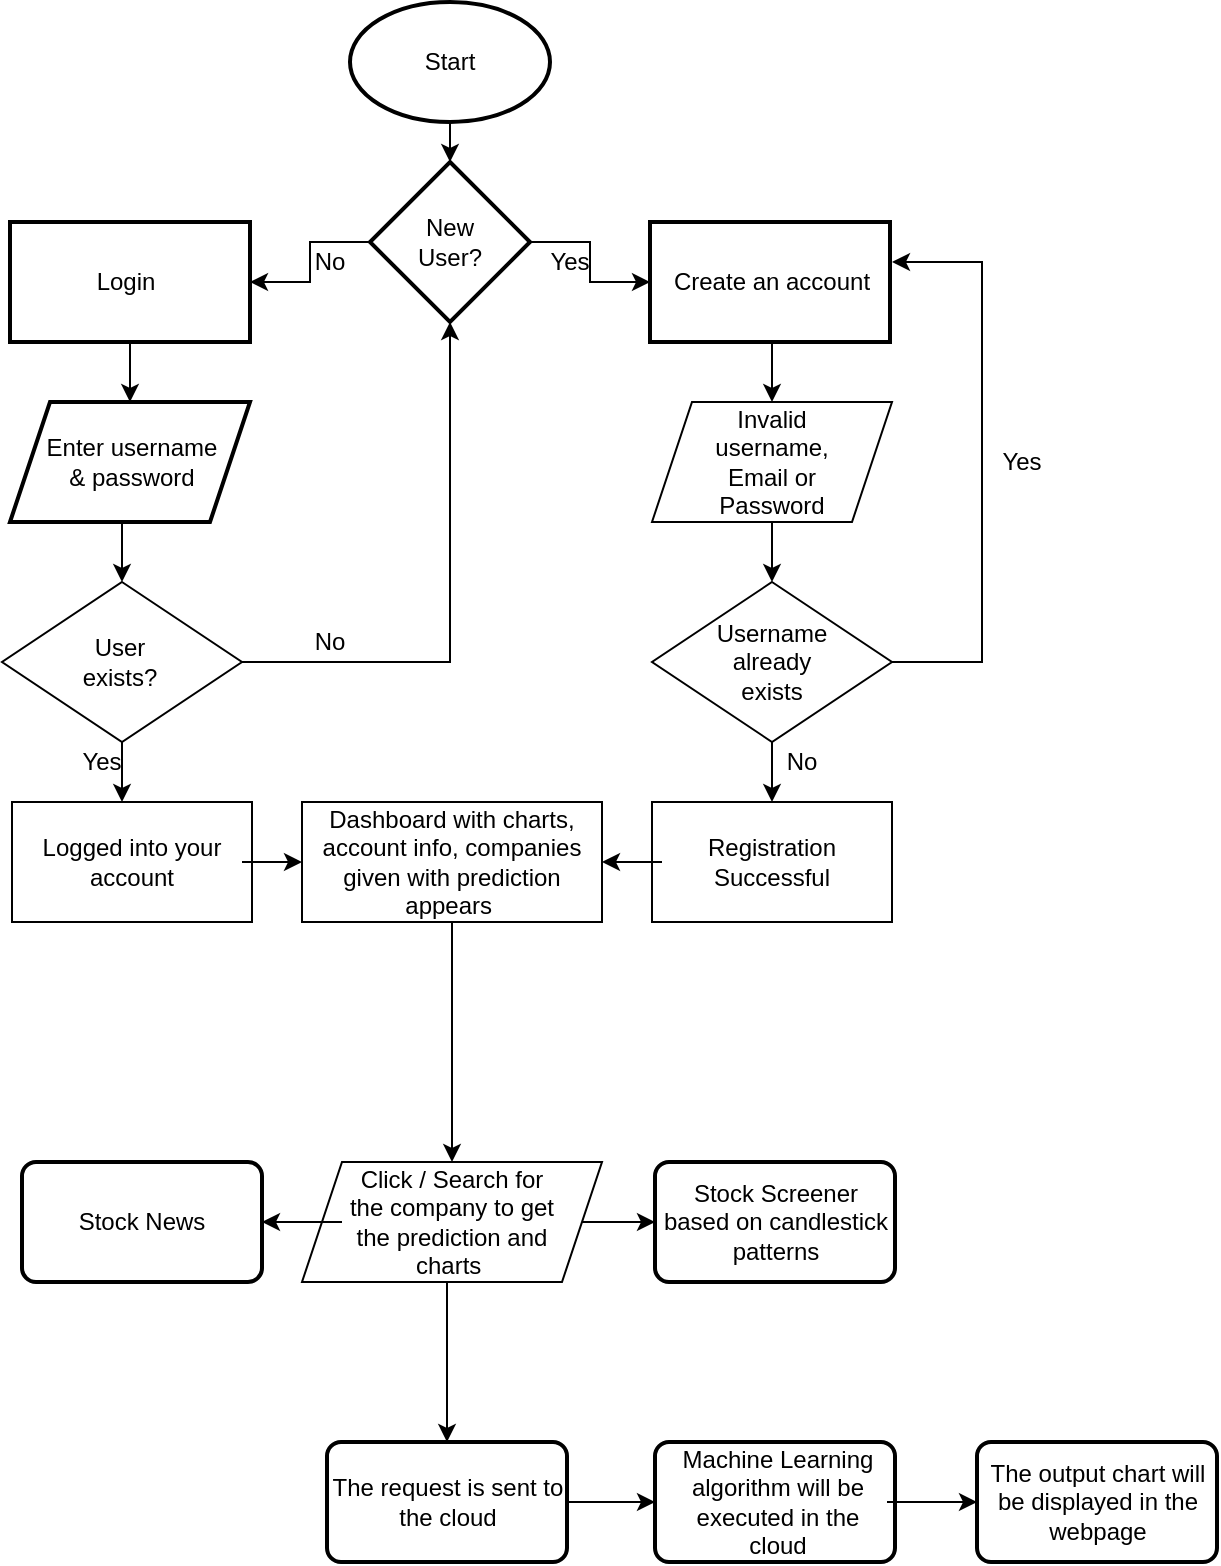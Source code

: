 <mxfile version="14.6.5" type="device"><diagram id="lk949-GOWx5F6QZNAnTj" name="Page-1"><mxGraphModel dx="1298" dy="865" grid="1" gridSize="10" guides="1" tooltips="1" connect="1" arrows="1" fold="1" page="1" pageScale="1" pageWidth="827" pageHeight="1169" math="0" shadow="0"><root><mxCell id="0"/><mxCell id="1" parent="0"/><mxCell id="LhP-Nwd4X2iiAvL2J4qV-18" value="" style="edgeStyle=orthogonalEdgeStyle;rounded=0;orthogonalLoop=1;jettySize=auto;html=1;" parent="1" source="LhP-Nwd4X2iiAvL2J4qV-15" target="LhP-Nwd4X2iiAvL2J4qV-17" edge="1"><mxGeometry relative="1" as="geometry"/></mxCell><mxCell id="LhP-Nwd4X2iiAvL2J4qV-15" value="" style="strokeWidth=2;html=1;shape=mxgraph.flowchart.start_1;whiteSpace=wrap;" parent="1" vertex="1"><mxGeometry x="364" y="40" width="100" height="60" as="geometry"/></mxCell><mxCell id="LhP-Nwd4X2iiAvL2J4qV-16" value="Start" style="text;html=1;strokeColor=none;fillColor=none;align=center;verticalAlign=middle;whiteSpace=wrap;rounded=0;" parent="1" vertex="1"><mxGeometry x="394" y="60" width="40" height="20" as="geometry"/></mxCell><mxCell id="LhP-Nwd4X2iiAvL2J4qV-21" value="" style="edgeStyle=orthogonalEdgeStyle;rounded=0;orthogonalLoop=1;jettySize=auto;html=1;" parent="1" source="LhP-Nwd4X2iiAvL2J4qV-17" target="LhP-Nwd4X2iiAvL2J4qV-20" edge="1"><mxGeometry relative="1" as="geometry"/></mxCell><mxCell id="LhP-Nwd4X2iiAvL2J4qV-25" value="" style="edgeStyle=orthogonalEdgeStyle;rounded=0;orthogonalLoop=1;jettySize=auto;html=1;" parent="1" source="LhP-Nwd4X2iiAvL2J4qV-17" target="LhP-Nwd4X2iiAvL2J4qV-24" edge="1"><mxGeometry relative="1" as="geometry"/></mxCell><mxCell id="LhP-Nwd4X2iiAvL2J4qV-17" value="" style="rhombus;whiteSpace=wrap;html=1;strokeWidth=2;" parent="1" vertex="1"><mxGeometry x="374" y="120" width="80" height="80" as="geometry"/></mxCell><mxCell id="LhP-Nwd4X2iiAvL2J4qV-19" value="New User?" style="text;html=1;strokeColor=none;fillColor=none;align=center;verticalAlign=middle;whiteSpace=wrap;rounded=0;" parent="1" vertex="1"><mxGeometry x="389" y="140" width="50" height="40" as="geometry"/></mxCell><mxCell id="LhP-Nwd4X2iiAvL2J4qV-41" value="" style="edgeStyle=orthogonalEdgeStyle;rounded=0;orthogonalLoop=1;jettySize=auto;html=1;" parent="1" source="LhP-Nwd4X2iiAvL2J4qV-20" target="LhP-Nwd4X2iiAvL2J4qV-40" edge="1"><mxGeometry relative="1" as="geometry"/></mxCell><mxCell id="LhP-Nwd4X2iiAvL2J4qV-20" value="" style="whiteSpace=wrap;html=1;strokeWidth=2;" parent="1" vertex="1"><mxGeometry x="194" y="150" width="120" height="60" as="geometry"/></mxCell><mxCell id="LhP-Nwd4X2iiAvL2J4qV-22" value="Login" style="text;html=1;strokeColor=none;fillColor=none;align=center;verticalAlign=middle;whiteSpace=wrap;rounded=0;" parent="1" vertex="1"><mxGeometry x="230" y="170" width="44" height="20" as="geometry"/></mxCell><mxCell id="LhP-Nwd4X2iiAvL2J4qV-23" value="No" style="text;html=1;strokeColor=none;fillColor=none;align=center;verticalAlign=middle;whiteSpace=wrap;rounded=0;" parent="1" vertex="1"><mxGeometry x="334" y="160" width="40" height="20" as="geometry"/></mxCell><mxCell id="LhP-Nwd4X2iiAvL2J4qV-24" value="" style="whiteSpace=wrap;html=1;strokeWidth=2;" parent="1" vertex="1"><mxGeometry x="514" y="150" width="120" height="60" as="geometry"/></mxCell><mxCell id="LhP-Nwd4X2iiAvL2J4qV-26" value="Yes" style="text;html=1;strokeColor=none;fillColor=none;align=center;verticalAlign=middle;whiteSpace=wrap;rounded=0;" parent="1" vertex="1"><mxGeometry x="454" y="160" width="40" height="20" as="geometry"/></mxCell><mxCell id="LhP-Nwd4X2iiAvL2J4qV-29" value="" style="edgeStyle=orthogonalEdgeStyle;rounded=0;orthogonalLoop=1;jettySize=auto;html=1;" parent="1" source="LhP-Nwd4X2iiAvL2J4qV-27" target="LhP-Nwd4X2iiAvL2J4qV-28" edge="1"><mxGeometry relative="1" as="geometry"/></mxCell><mxCell id="LhP-Nwd4X2iiAvL2J4qV-27" value="Create an account" style="text;html=1;strokeColor=none;fillColor=none;align=center;verticalAlign=middle;whiteSpace=wrap;rounded=0;" parent="1" vertex="1"><mxGeometry x="520" y="150" width="110" height="60" as="geometry"/></mxCell><mxCell id="LhP-Nwd4X2iiAvL2J4qV-28" value="" style="shape=parallelogram;perimeter=parallelogramPerimeter;whiteSpace=wrap;html=1;fixedSize=1;" parent="1" vertex="1"><mxGeometry x="515" y="240" width="120" height="60" as="geometry"/></mxCell><mxCell id="LhP-Nwd4X2iiAvL2J4qV-32" value="" style="edgeStyle=orthogonalEdgeStyle;rounded=0;orthogonalLoop=1;jettySize=auto;html=1;" parent="1" source="LhP-Nwd4X2iiAvL2J4qV-30" target="LhP-Nwd4X2iiAvL2J4qV-31" edge="1"><mxGeometry relative="1" as="geometry"/></mxCell><mxCell id="LhP-Nwd4X2iiAvL2J4qV-30" value="Invalid username, Email or Password" style="text;html=1;strokeColor=none;fillColor=none;align=center;verticalAlign=middle;whiteSpace=wrap;rounded=0;" parent="1" vertex="1"><mxGeometry x="530" y="240" width="90" height="60" as="geometry"/></mxCell><mxCell id="LhP-Nwd4X2iiAvL2J4qV-35" value="" style="edgeStyle=orthogonalEdgeStyle;rounded=0;orthogonalLoop=1;jettySize=auto;html=1;" parent="1" source="LhP-Nwd4X2iiAvL2J4qV-31" target="LhP-Nwd4X2iiAvL2J4qV-34" edge="1"><mxGeometry relative="1" as="geometry"/></mxCell><mxCell id="LhP-Nwd4X2iiAvL2J4qV-38" style="edgeStyle=orthogonalEdgeStyle;rounded=0;orthogonalLoop=1;jettySize=auto;html=1;" parent="1" source="LhP-Nwd4X2iiAvL2J4qV-31" edge="1"><mxGeometry relative="1" as="geometry"><mxPoint x="635" y="170" as="targetPoint"/><Array as="points"><mxPoint x="680" y="370"/><mxPoint x="680" y="170"/></Array></mxGeometry></mxCell><mxCell id="LhP-Nwd4X2iiAvL2J4qV-31" value="" style="rhombus;whiteSpace=wrap;html=1;" parent="1" vertex="1"><mxGeometry x="515" y="330" width="120" height="80" as="geometry"/></mxCell><mxCell id="LhP-Nwd4X2iiAvL2J4qV-33" value="Username already exists" style="text;html=1;strokeColor=none;fillColor=none;align=center;verticalAlign=middle;whiteSpace=wrap;rounded=0;" parent="1" vertex="1"><mxGeometry x="545" y="350" width="60" height="40" as="geometry"/></mxCell><mxCell id="LhP-Nwd4X2iiAvL2J4qV-34" value="" style="whiteSpace=wrap;html=1;" parent="1" vertex="1"><mxGeometry x="515" y="440" width="120" height="60" as="geometry"/></mxCell><mxCell id="KQEOIxlQXrGRUTfWFnY6-1" style="edgeStyle=orthogonalEdgeStyle;rounded=0;orthogonalLoop=1;jettySize=auto;html=1;entryX=1;entryY=0.5;entryDx=0;entryDy=0;" edge="1" parent="1" source="LhP-Nwd4X2iiAvL2J4qV-36" target="LhP-Nwd4X2iiAvL2J4qV-57"><mxGeometry relative="1" as="geometry"/></mxCell><mxCell id="LhP-Nwd4X2iiAvL2J4qV-36" value="Registration Successful" style="text;html=1;strokeColor=none;fillColor=none;align=center;verticalAlign=middle;whiteSpace=wrap;rounded=0;" parent="1" vertex="1"><mxGeometry x="520" y="440" width="110" height="60" as="geometry"/></mxCell><mxCell id="LhP-Nwd4X2iiAvL2J4qV-37" value="No" style="text;html=1;strokeColor=none;fillColor=none;align=center;verticalAlign=middle;whiteSpace=wrap;rounded=0;" parent="1" vertex="1"><mxGeometry x="570" y="410" width="40" height="20" as="geometry"/></mxCell><mxCell id="LhP-Nwd4X2iiAvL2J4qV-39" value="Yes" style="text;html=1;strokeColor=none;fillColor=none;align=center;verticalAlign=middle;whiteSpace=wrap;rounded=0;" parent="1" vertex="1"><mxGeometry x="680" y="260" width="40" height="20" as="geometry"/></mxCell><mxCell id="LhP-Nwd4X2iiAvL2J4qV-40" value="" style="shape=parallelogram;perimeter=parallelogramPerimeter;whiteSpace=wrap;html=1;fixedSize=1;strokeWidth=2;" parent="1" vertex="1"><mxGeometry x="194" y="240" width="120" height="60" as="geometry"/></mxCell><mxCell id="LhP-Nwd4X2iiAvL2J4qV-67" value="" style="edgeStyle=orthogonalEdgeStyle;rounded=0;orthogonalLoop=1;jettySize=auto;html=1;entryX=0.5;entryY=0;entryDx=0;entryDy=0;" parent="1" source="LhP-Nwd4X2iiAvL2J4qV-42" target="LhP-Nwd4X2iiAvL2J4qV-43" edge="1"><mxGeometry relative="1" as="geometry"><Array as="points"><mxPoint x="250" y="330"/></Array></mxGeometry></mxCell><mxCell id="LhP-Nwd4X2iiAvL2J4qV-42" value="Enter username &amp;amp; password" style="text;html=1;strokeColor=none;fillColor=none;align=center;verticalAlign=middle;whiteSpace=wrap;rounded=0;" parent="1" vertex="1"><mxGeometry x="210" y="240" width="90" height="60" as="geometry"/></mxCell><mxCell id="LhP-Nwd4X2iiAvL2J4qV-46" style="edgeStyle=orthogonalEdgeStyle;rounded=0;orthogonalLoop=1;jettySize=auto;html=1;exitX=1;exitY=0.5;exitDx=0;exitDy=0;entryX=0.5;entryY=1;entryDx=0;entryDy=0;" parent="1" source="LhP-Nwd4X2iiAvL2J4qV-43" target="LhP-Nwd4X2iiAvL2J4qV-17" edge="1"><mxGeometry relative="1" as="geometry"><mxPoint x="410" y="230" as="targetPoint"/></mxGeometry></mxCell><mxCell id="LhP-Nwd4X2iiAvL2J4qV-66" value="" style="edgeStyle=orthogonalEdgeStyle;rounded=0;orthogonalLoop=1;jettySize=auto;html=1;" parent="1" source="LhP-Nwd4X2iiAvL2J4qV-43" target="LhP-Nwd4X2iiAvL2J4qV-52" edge="1"><mxGeometry relative="1" as="geometry"><Array as="points"><mxPoint x="250" y="440"/><mxPoint x="250" y="440"/></Array></mxGeometry></mxCell><mxCell id="LhP-Nwd4X2iiAvL2J4qV-43" value="" style="rhombus;whiteSpace=wrap;html=1;" parent="1" vertex="1"><mxGeometry x="190" y="330" width="120" height="80" as="geometry"/></mxCell><mxCell id="LhP-Nwd4X2iiAvL2J4qV-45" value="User exists?" style="text;html=1;strokeColor=none;fillColor=none;align=center;verticalAlign=middle;whiteSpace=wrap;rounded=0;" parent="1" vertex="1"><mxGeometry x="224" y="350" width="50" height="40" as="geometry"/></mxCell><mxCell id="LhP-Nwd4X2iiAvL2J4qV-47" value="No" style="text;html=1;strokeColor=none;fillColor=none;align=center;verticalAlign=middle;whiteSpace=wrap;rounded=0;" parent="1" vertex="1"><mxGeometry x="334" y="350" width="40" height="20" as="geometry"/></mxCell><mxCell id="LhP-Nwd4X2iiAvL2J4qV-48" value="" style="whiteSpace=wrap;html=1;" parent="1" vertex="1"><mxGeometry x="195" y="440" width="120" height="60" as="geometry"/></mxCell><mxCell id="LhP-Nwd4X2iiAvL2J4qV-51" value="Yes" style="text;html=1;strokeColor=none;fillColor=none;align=center;verticalAlign=middle;whiteSpace=wrap;rounded=0;" parent="1" vertex="1"><mxGeometry x="220" y="410" width="40" height="20" as="geometry"/></mxCell><mxCell id="LhP-Nwd4X2iiAvL2J4qV-56" value="" style="edgeStyle=orthogonalEdgeStyle;rounded=0;orthogonalLoop=1;jettySize=auto;html=1;exitX=1;exitY=0.5;exitDx=0;exitDy=0;" parent="1" source="LhP-Nwd4X2iiAvL2J4qV-52" target="LhP-Nwd4X2iiAvL2J4qV-55" edge="1"><mxGeometry relative="1" as="geometry"><mxPoint x="320" y="470" as="sourcePoint"/><Array as="points"/></mxGeometry></mxCell><mxCell id="LhP-Nwd4X2iiAvL2J4qV-52" value="Logged into your account" style="text;html=1;strokeColor=none;fillColor=none;align=center;verticalAlign=middle;whiteSpace=wrap;rounded=0;" parent="1" vertex="1"><mxGeometry x="200" y="440" width="110" height="60" as="geometry"/></mxCell><mxCell id="LhP-Nwd4X2iiAvL2J4qV-55" value="" style="whiteSpace=wrap;html=1;" parent="1" vertex="1"><mxGeometry x="340" y="440" width="150" height="60" as="geometry"/></mxCell><mxCell id="LhP-Nwd4X2iiAvL2J4qV-59" value="" style="edgeStyle=orthogonalEdgeStyle;rounded=0;orthogonalLoop=1;jettySize=auto;html=1;" parent="1" source="LhP-Nwd4X2iiAvL2J4qV-57" target="LhP-Nwd4X2iiAvL2J4qV-58" edge="1"><mxGeometry relative="1" as="geometry"/></mxCell><mxCell id="LhP-Nwd4X2iiAvL2J4qV-57" value="Dashboard with charts, account info, companies given with prediction appears&amp;nbsp;" style="text;html=1;strokeColor=none;fillColor=none;align=center;verticalAlign=middle;whiteSpace=wrap;rounded=0;" parent="1" vertex="1"><mxGeometry x="340" y="440" width="150" height="60" as="geometry"/></mxCell><mxCell id="KQEOIxlQXrGRUTfWFnY6-10" style="edgeStyle=orthogonalEdgeStyle;rounded=0;orthogonalLoop=1;jettySize=auto;html=1;entryX=0;entryY=0.5;entryDx=0;entryDy=0;" edge="1" parent="1" source="LhP-Nwd4X2iiAvL2J4qV-58" target="KQEOIxlQXrGRUTfWFnY6-7"><mxGeometry relative="1" as="geometry"/></mxCell><mxCell id="LhP-Nwd4X2iiAvL2J4qV-58" value="" style="shape=parallelogram;perimeter=parallelogramPerimeter;whiteSpace=wrap;html=1;fixedSize=1;" parent="1" vertex="1"><mxGeometry x="340" y="620" width="150" height="60" as="geometry"/></mxCell><mxCell id="KQEOIxlQXrGRUTfWFnY6-9" style="edgeStyle=orthogonalEdgeStyle;rounded=0;orthogonalLoop=1;jettySize=auto;html=1;entryX=0.5;entryY=0;entryDx=0;entryDy=0;" edge="1" parent="1" source="LhP-Nwd4X2iiAvL2J4qV-60" target="LhP-Nwd4X2iiAvL2J4qV-68"><mxGeometry relative="1" as="geometry"><Array as="points"><mxPoint x="413" y="720"/></Array></mxGeometry></mxCell><mxCell id="KQEOIxlQXrGRUTfWFnY6-13" style="edgeStyle=orthogonalEdgeStyle;rounded=0;orthogonalLoop=1;jettySize=auto;html=1;" edge="1" parent="1" source="LhP-Nwd4X2iiAvL2J4qV-60" target="KQEOIxlQXrGRUTfWFnY6-11"><mxGeometry relative="1" as="geometry"/></mxCell><mxCell id="LhP-Nwd4X2iiAvL2J4qV-60" value="Click / Search for the company to get the prediction and charts&amp;nbsp;" style="text;html=1;strokeColor=none;fillColor=none;align=center;verticalAlign=middle;whiteSpace=wrap;rounded=0;" parent="1" vertex="1"><mxGeometry x="360" y="620" width="110" height="60" as="geometry"/></mxCell><mxCell id="LhP-Nwd4X2iiAvL2J4qV-63" value="" style="rounded=1;whiteSpace=wrap;html=1;absoluteArcSize=1;arcSize=14;strokeWidth=2;" parent="1" vertex="1"><mxGeometry x="352.5" y="760" width="120" height="60" as="geometry"/></mxCell><mxCell id="LhP-Nwd4X2iiAvL2J4qV-70" value="" style="edgeStyle=orthogonalEdgeStyle;rounded=0;orthogonalLoop=1;jettySize=auto;html=1;" parent="1" source="LhP-Nwd4X2iiAvL2J4qV-68" target="LhP-Nwd4X2iiAvL2J4qV-69" edge="1"><mxGeometry relative="1" as="geometry"/></mxCell><mxCell id="LhP-Nwd4X2iiAvL2J4qV-68" value="The request is sent to the cloud" style="text;html=1;strokeColor=none;fillColor=none;align=center;verticalAlign=middle;whiteSpace=wrap;rounded=0;" parent="1" vertex="1"><mxGeometry x="352.5" y="760" width="120" height="60" as="geometry"/></mxCell><mxCell id="LhP-Nwd4X2iiAvL2J4qV-69" value="" style="rounded=1;whiteSpace=wrap;html=1;absoluteArcSize=1;arcSize=14;strokeWidth=2;" parent="1" vertex="1"><mxGeometry x="516.5" y="760" width="120" height="60" as="geometry"/></mxCell><mxCell id="LhP-Nwd4X2iiAvL2J4qV-73" value="" style="edgeStyle=orthogonalEdgeStyle;rounded=0;orthogonalLoop=1;jettySize=auto;html=1;" parent="1" source="LhP-Nwd4X2iiAvL2J4qV-71" target="LhP-Nwd4X2iiAvL2J4qV-72" edge="1"><mxGeometry relative="1" as="geometry"/></mxCell><mxCell id="LhP-Nwd4X2iiAvL2J4qV-71" value="Machine Learning algorithm will be executed in the cloud" style="text;html=1;strokeColor=none;fillColor=none;align=center;verticalAlign=middle;whiteSpace=wrap;rounded=0;" parent="1" vertex="1"><mxGeometry x="522.5" y="760" width="110" height="60" as="geometry"/></mxCell><mxCell id="LhP-Nwd4X2iiAvL2J4qV-72" value="" style="rounded=1;whiteSpace=wrap;html=1;absoluteArcSize=1;arcSize=14;strokeWidth=2;" parent="1" vertex="1"><mxGeometry x="677.5" y="760" width="120" height="60" as="geometry"/></mxCell><mxCell id="LhP-Nwd4X2iiAvL2J4qV-74" value="The output chart will be displayed in the webpage" style="text;html=1;strokeColor=none;fillColor=none;align=center;verticalAlign=middle;whiteSpace=wrap;rounded=0;" parent="1" vertex="1"><mxGeometry x="682.5" y="760" width="110" height="60" as="geometry"/></mxCell><mxCell id="KQEOIxlQXrGRUTfWFnY6-7" value="Stock Screener based on candlestick patterns" style="rounded=1;whiteSpace=wrap;html=1;absoluteArcSize=1;arcSize=14;strokeWidth=2;" vertex="1" parent="1"><mxGeometry x="516.5" y="620" width="120" height="60" as="geometry"/></mxCell><mxCell id="KQEOIxlQXrGRUTfWFnY6-11" value="Stock News" style="rounded=1;whiteSpace=wrap;html=1;absoluteArcSize=1;arcSize=14;strokeWidth=2;" vertex="1" parent="1"><mxGeometry x="200" y="620" width="120" height="60" as="geometry"/></mxCell></root></mxGraphModel></diagram></mxfile>